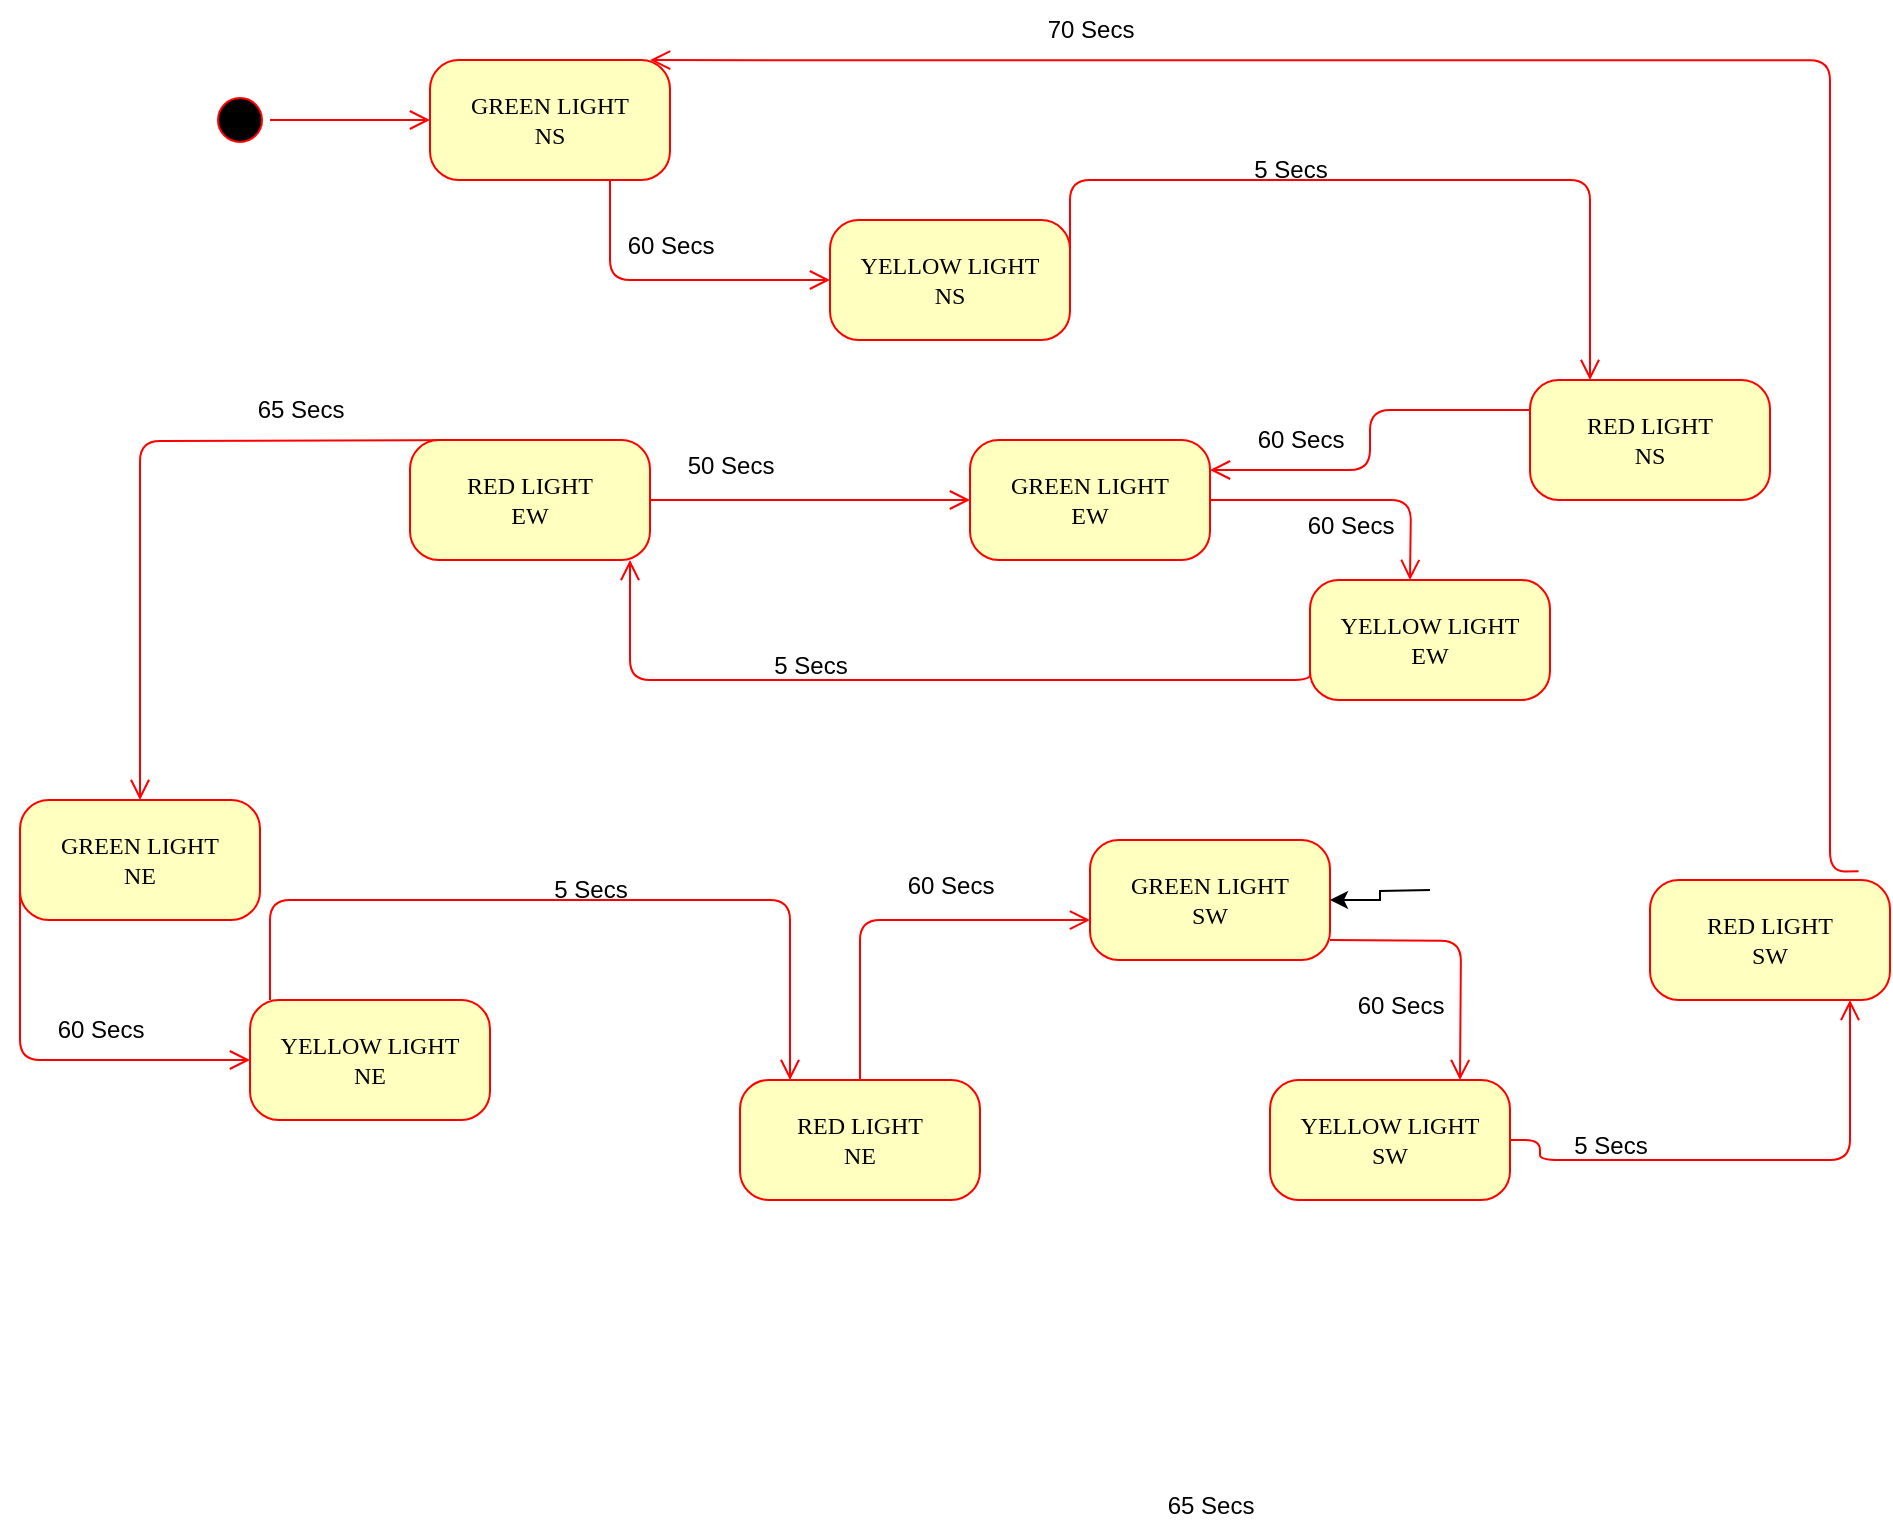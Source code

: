 <mxfile version="24.8.4">
  <diagram name="Page-1" id="J4-sNUyuceoywE3BoaUv">
    <mxGraphModel dx="1585" dy="853" grid="1" gridSize="10" guides="1" tooltips="1" connect="1" arrows="1" fold="1" page="1" pageScale="1" pageWidth="850" pageHeight="1100" math="0" shadow="0">
      <root>
        <mxCell id="0" />
        <mxCell id="1" parent="0" />
        <mxCell id="OlUA_QKoWYIxiVcciG1O-1" value="" style="ellipse;html=1;shape=startState;fillColor=#000000;strokeColor=#ff0000;rounded=1;shadow=0;comic=0;labelBackgroundColor=none;fontFamily=Verdana;fontSize=12;fontColor=#000000;align=center;direction=south;" vertex="1" parent="1">
          <mxGeometry x="400" y="195" width="30" height="30" as="geometry" />
        </mxCell>
        <mxCell id="OlUA_QKoWYIxiVcciG1O-2" value="GREEN LIGHT&lt;div&gt;NS&lt;/div&gt;" style="rounded=1;whiteSpace=wrap;html=1;arcSize=24;fillColor=#ffffc0;strokeColor=#ff0000;shadow=0;comic=0;labelBackgroundColor=none;fontFamily=Verdana;fontSize=12;fontColor=#000000;align=center;" vertex="1" parent="1">
          <mxGeometry x="510" y="180" width="120" height="60" as="geometry" />
        </mxCell>
        <mxCell id="OlUA_QKoWYIxiVcciG1O-3" style="edgeStyle=orthogonalEdgeStyle;html=1;exitX=1;exitY=0.25;entryX=0.25;entryY=0;labelBackgroundColor=none;endArrow=open;endSize=8;strokeColor=#ff0000;fontFamily=Verdana;fontSize=12;align=left;entryDx=0;entryDy=0;exitDx=0;exitDy=0;" edge="1" parent="1" source="OlUA_QKoWYIxiVcciG1O-4" target="OlUA_QKoWYIxiVcciG1O-6">
          <mxGeometry relative="1" as="geometry">
            <mxPoint x="830" y="260" as="sourcePoint" />
            <mxPoint x="1090" y="355" as="targetPoint" />
            <Array as="points">
              <mxPoint x="830" y="240" />
              <mxPoint x="1090" y="240" />
            </Array>
          </mxGeometry>
        </mxCell>
        <mxCell id="OlUA_QKoWYIxiVcciG1O-4" value="YELLOW LIGHT&lt;div&gt;NS&lt;/div&gt;" style="rounded=1;whiteSpace=wrap;html=1;arcSize=24;fillColor=#ffffc0;strokeColor=#ff0000;shadow=0;comic=0;labelBackgroundColor=none;fontFamily=Verdana;fontSize=12;fontColor=#000000;align=center;" vertex="1" parent="1">
          <mxGeometry x="710" y="260" width="120" height="60" as="geometry" />
        </mxCell>
        <mxCell id="OlUA_QKoWYIxiVcciG1O-6" value="RED LIGHT&lt;div&gt;NS&lt;/div&gt;" style="rounded=1;whiteSpace=wrap;html=1;arcSize=24;fillColor=#ffffc0;strokeColor=#ff0000;shadow=0;comic=0;labelBackgroundColor=none;fontFamily=Verdana;fontSize=12;fontColor=#000000;align=center;" vertex="1" parent="1">
          <mxGeometry x="1060" y="340" width="120" height="60" as="geometry" />
        </mxCell>
        <mxCell id="OlUA_QKoWYIxiVcciG1O-7" value="GREEN LIGHT&lt;br&gt;EW" style="rounded=1;whiteSpace=wrap;html=1;arcSize=24;fillColor=#ffffc0;strokeColor=#ff0000;shadow=0;comic=0;labelBackgroundColor=none;fontFamily=Verdana;fontSize=12;fontColor=#000000;align=center;" vertex="1" parent="1">
          <mxGeometry x="780" y="370" width="120" height="60" as="geometry" />
        </mxCell>
        <mxCell id="OlUA_QKoWYIxiVcciG1O-8" style="edgeStyle=orthogonalEdgeStyle;html=1;labelBackgroundColor=none;endArrow=open;endSize=8;strokeColor=#ff0000;fontFamily=Verdana;fontSize=12;align=left;" edge="1" parent="1" source="OlUA_QKoWYIxiVcciG1O-1" target="OlUA_QKoWYIxiVcciG1O-2">
          <mxGeometry relative="1" as="geometry" />
        </mxCell>
        <mxCell id="OlUA_QKoWYIxiVcciG1O-9" style="edgeStyle=orthogonalEdgeStyle;html=1;labelBackgroundColor=none;endArrow=open;endSize=8;strokeColor=#ff0000;fontFamily=Verdana;fontSize=12;align=left;entryX=0;entryY=0.5;" edge="1" parent="1" source="OlUA_QKoWYIxiVcciG1O-2" target="OlUA_QKoWYIxiVcciG1O-4">
          <mxGeometry relative="1" as="geometry">
            <Array as="points">
              <mxPoint x="600" y="290" />
            </Array>
          </mxGeometry>
        </mxCell>
        <mxCell id="OlUA_QKoWYIxiVcciG1O-10" style="edgeStyle=orthogonalEdgeStyle;html=1;exitX=0.25;exitY=0;entryX=0.5;entryY=0;labelBackgroundColor=none;endArrow=open;endSize=8;strokeColor=#ff0000;fontFamily=Verdana;fontSize=12;align=left;entryDx=0;entryDy=0;" edge="1" parent="1" target="OlUA_QKoWYIxiVcciG1O-42">
          <mxGeometry relative="1" as="geometry">
            <mxPoint x="540" y="370" as="sourcePoint" />
          </mxGeometry>
        </mxCell>
        <mxCell id="OlUA_QKoWYIxiVcciG1O-11" style="edgeStyle=orthogonalEdgeStyle;html=1;exitX=1;exitY=0.5;entryX=0;entryY=0.5;labelBackgroundColor=none;endArrow=open;endSize=8;strokeColor=#ff0000;fontFamily=Verdana;fontSize=12;align=left;exitDx=0;exitDy=0;exitPerimeter=0;" edge="1" parent="1" source="OlUA_QKoWYIxiVcciG1O-17" target="OlUA_QKoWYIxiVcciG1O-7">
          <mxGeometry relative="1" as="geometry">
            <mxPoint x="630" y="400" as="sourcePoint" />
          </mxGeometry>
        </mxCell>
        <mxCell id="OlUA_QKoWYIxiVcciG1O-12" style="edgeStyle=orthogonalEdgeStyle;html=1;exitX=1;exitY=0.5;labelBackgroundColor=none;endArrow=open;endSize=8;strokeColor=#ff0000;fontFamily=Verdana;fontSize=12;align=left;exitDx=0;exitDy=0;" edge="1" parent="1" source="OlUA_QKoWYIxiVcciG1O-7">
          <mxGeometry relative="1" as="geometry">
            <mxPoint x="1000" y="440" as="targetPoint" />
          </mxGeometry>
        </mxCell>
        <mxCell id="OlUA_QKoWYIxiVcciG1O-13" value="60 Secs" style="text;html=1;align=center;verticalAlign=middle;resizable=0;points=[];autosize=1;strokeColor=none;fillColor=none;" vertex="1" parent="1">
          <mxGeometry x="595" y="258" width="70" height="30" as="geometry" />
        </mxCell>
        <mxCell id="OlUA_QKoWYIxiVcciG1O-14" value="5 Secs" style="text;html=1;align=center;verticalAlign=middle;resizable=0;points=[];autosize=1;strokeColor=none;fillColor=none;" vertex="1" parent="1">
          <mxGeometry x="910" y="220" width="60" height="30" as="geometry" />
        </mxCell>
        <mxCell id="OlUA_QKoWYIxiVcciG1O-15" value="70 Secs" style="text;html=1;align=center;verticalAlign=middle;resizable=0;points=[];autosize=1;strokeColor=none;fillColor=none;" vertex="1" parent="1">
          <mxGeometry x="805" y="150" width="70" height="30" as="geometry" />
        </mxCell>
        <mxCell id="OlUA_QKoWYIxiVcciG1O-16" value="YELLOW LIGHT&lt;br&gt;EW" style="rounded=1;whiteSpace=wrap;html=1;arcSize=24;fillColor=#ffffc0;strokeColor=#ff0000;shadow=0;comic=0;labelBackgroundColor=none;fontFamily=Verdana;fontSize=12;fontColor=#000000;align=center;" vertex="1" parent="1">
          <mxGeometry x="950" y="440" width="120" height="60" as="geometry" />
        </mxCell>
        <mxCell id="OlUA_QKoWYIxiVcciG1O-17" value="RED LIGHT&lt;div&gt;EW&lt;/div&gt;" style="rounded=1;whiteSpace=wrap;html=1;arcSize=24;fillColor=#ffffc0;strokeColor=#ff0000;shadow=0;comic=0;labelBackgroundColor=none;fontFamily=Verdana;fontSize=12;fontColor=#000000;align=center;" vertex="1" parent="1">
          <mxGeometry x="500" y="370" width="120" height="60" as="geometry" />
        </mxCell>
        <mxCell id="OlUA_QKoWYIxiVcciG1O-18" value="60 Secs" style="text;html=1;align=center;verticalAlign=middle;resizable=0;points=[];autosize=1;strokeColor=none;fillColor=none;" vertex="1" parent="1">
          <mxGeometry x="910" y="355" width="70" height="30" as="geometry" />
        </mxCell>
        <mxCell id="OlUA_QKoWYIxiVcciG1O-19" value="50 Secs" style="text;html=1;align=center;verticalAlign=middle;resizable=0;points=[];autosize=1;strokeColor=none;fillColor=none;" vertex="1" parent="1">
          <mxGeometry x="625" y="368" width="70" height="30" as="geometry" />
        </mxCell>
        <mxCell id="OlUA_QKoWYIxiVcciG1O-20" style="edgeStyle=orthogonalEdgeStyle;html=1;labelBackgroundColor=none;endArrow=open;endSize=8;strokeColor=#ff0000;fontFamily=Verdana;fontSize=12;align=left;exitX=0;exitY=0.75;exitDx=0;exitDy=0;" edge="1" parent="1" source="OlUA_QKoWYIxiVcciG1O-16" target="OlUA_QKoWYIxiVcciG1O-17">
          <mxGeometry relative="1" as="geometry">
            <Array as="points">
              <mxPoint x="950" y="490" />
              <mxPoint x="610" y="490" />
            </Array>
            <mxPoint x="940" y="490" as="sourcePoint" />
            <mxPoint x="290" y="440" as="targetPoint" />
          </mxGeometry>
        </mxCell>
        <mxCell id="OlUA_QKoWYIxiVcciG1O-21" value="5 Secs" style="text;html=1;align=center;verticalAlign=middle;resizable=0;points=[];autosize=1;strokeColor=none;fillColor=none;" vertex="1" parent="1">
          <mxGeometry x="670" y="468" width="60" height="30" as="geometry" />
        </mxCell>
        <mxCell id="OlUA_QKoWYIxiVcciG1O-22" value="65 Secs" style="text;html=1;align=center;verticalAlign=middle;resizable=0;points=[];autosize=1;strokeColor=none;fillColor=none;" vertex="1" parent="1">
          <mxGeometry x="410" y="340" width="70" height="30" as="geometry" />
        </mxCell>
        <mxCell id="OlUA_QKoWYIxiVcciG1O-23" value="YELLOW LIGHT&lt;div&gt;NE&lt;/div&gt;" style="rounded=1;whiteSpace=wrap;html=1;arcSize=24;fillColor=#ffffc0;strokeColor=#ff0000;shadow=0;comic=0;labelBackgroundColor=none;fontFamily=Verdana;fontSize=12;fontColor=#000000;align=center;" vertex="1" parent="1">
          <mxGeometry x="420" y="650" width="120" height="60" as="geometry" />
        </mxCell>
        <mxCell id="OlUA_QKoWYIxiVcciG1O-24" value="RED LIGHT&lt;div&gt;NE&lt;/div&gt;" style="rounded=1;whiteSpace=wrap;html=1;arcSize=24;fillColor=#ffffc0;strokeColor=#ff0000;shadow=0;comic=0;labelBackgroundColor=none;fontFamily=Verdana;fontSize=12;fontColor=#000000;align=center;" vertex="1" parent="1">
          <mxGeometry x="665" y="690" width="120" height="60" as="geometry" />
        </mxCell>
        <mxCell id="OlUA_QKoWYIxiVcciG1O-25" value="RED LIGHT&lt;div&gt;SW&lt;/div&gt;" style="rounded=1;whiteSpace=wrap;html=1;arcSize=24;fillColor=#ffffc0;strokeColor=#ff0000;shadow=0;comic=0;labelBackgroundColor=none;fontFamily=Verdana;fontSize=12;fontColor=#000000;align=center;" vertex="1" parent="1">
          <mxGeometry x="1120" y="590" width="120" height="60" as="geometry" />
        </mxCell>
        <mxCell id="OlUA_QKoWYIxiVcciG1O-26" value="YELLOW LIGHT&lt;div&gt;SW&lt;/div&gt;" style="rounded=1;whiteSpace=wrap;html=1;arcSize=24;fillColor=#ffffc0;strokeColor=#ff0000;shadow=0;comic=0;labelBackgroundColor=none;fontFamily=Verdana;fontSize=12;fontColor=#000000;align=center;" vertex="1" parent="1">
          <mxGeometry x="930" y="690" width="120" height="60" as="geometry" />
        </mxCell>
        <mxCell id="OlUA_QKoWYIxiVcciG1O-27" value="GREEN LIGHT&lt;div&gt;SW&lt;/div&gt;" style="rounded=1;whiteSpace=wrap;html=1;arcSize=24;fillColor=#ffffc0;strokeColor=#ff0000;shadow=0;comic=0;labelBackgroundColor=none;fontFamily=Verdana;fontSize=12;fontColor=#000000;align=center;" vertex="1" parent="1">
          <mxGeometry x="840" y="570" width="120" height="60" as="geometry" />
        </mxCell>
        <mxCell id="OlUA_QKoWYIxiVcciG1O-29" style="edgeStyle=orthogonalEdgeStyle;html=1;labelBackgroundColor=none;endArrow=open;endSize=8;strokeColor=#ff0000;fontFamily=Verdana;fontSize=12;align=left;" edge="1" parent="1" source="OlUA_QKoWYIxiVcciG1O-23">
          <mxGeometry relative="1" as="geometry">
            <mxPoint x="430" y="634.93" as="sourcePoint" />
            <mxPoint x="690" y="690" as="targetPoint" />
            <Array as="points">
              <mxPoint x="430" y="600" />
              <mxPoint x="690" y="600" />
            </Array>
          </mxGeometry>
        </mxCell>
        <mxCell id="OlUA_QKoWYIxiVcciG1O-30" style="edgeStyle=orthogonalEdgeStyle;html=1;labelBackgroundColor=none;endArrow=open;endSize=8;strokeColor=#ff0000;fontFamily=Verdana;fontSize=12;align=left;" edge="1" parent="1">
          <mxGeometry relative="1" as="geometry">
            <mxPoint x="960" y="620" as="sourcePoint" />
            <mxPoint x="1025" y="690" as="targetPoint" />
          </mxGeometry>
        </mxCell>
        <mxCell id="OlUA_QKoWYIxiVcciG1O-32" style="edgeStyle=orthogonalEdgeStyle;html=1;labelBackgroundColor=none;endArrow=open;endSize=8;strokeColor=#ff0000;fontFamily=Verdana;fontSize=12;align=left;exitX=1;exitY=0.5;exitDx=0;exitDy=0;" edge="1" parent="1" source="OlUA_QKoWYIxiVcciG1O-26">
          <mxGeometry relative="1" as="geometry">
            <Array as="points">
              <mxPoint x="1065" y="720" />
              <mxPoint x="1065" y="730" />
              <mxPoint x="1220" y="730" />
              <mxPoint x="1220" y="650" />
            </Array>
            <mxPoint x="1065" y="680" as="sourcePoint" />
            <mxPoint x="1220" y="650" as="targetPoint" />
          </mxGeometry>
        </mxCell>
        <mxCell id="OlUA_QKoWYIxiVcciG1O-34" value="65 Secs" style="text;html=1;align=center;verticalAlign=middle;resizable=0;points=[];autosize=1;strokeColor=none;fillColor=none;" vertex="1" parent="1">
          <mxGeometry x="865" y="888" width="70" height="30" as="geometry" />
        </mxCell>
        <mxCell id="OlUA_QKoWYIxiVcciG1O-36" value="5 Secs" style="text;html=1;align=center;verticalAlign=middle;resizable=0;points=[];autosize=1;strokeColor=none;fillColor=none;" vertex="1" parent="1">
          <mxGeometry x="560" y="580" width="60" height="30" as="geometry" />
        </mxCell>
        <mxCell id="OlUA_QKoWYIxiVcciG1O-46" value="" style="edgeStyle=orthogonalEdgeStyle;rounded=0;orthogonalLoop=1;jettySize=auto;html=1;" edge="1" parent="1" target="OlUA_QKoWYIxiVcciG1O-27">
          <mxGeometry relative="1" as="geometry">
            <mxPoint x="1010" y="595.0" as="sourcePoint" />
          </mxGeometry>
        </mxCell>
        <mxCell id="OlUA_QKoWYIxiVcciG1O-38" value="5 Secs" style="text;html=1;align=center;verticalAlign=middle;resizable=0;points=[];autosize=1;strokeColor=none;fillColor=none;" vertex="1" parent="1">
          <mxGeometry x="1070" y="708" width="60" height="30" as="geometry" />
        </mxCell>
        <mxCell id="OlUA_QKoWYIxiVcciG1O-39" value="60 Secs" style="text;html=1;align=center;verticalAlign=middle;resizable=0;points=[];autosize=1;strokeColor=none;fillColor=none;" vertex="1" parent="1">
          <mxGeometry x="960" y="638" width="70" height="30" as="geometry" />
        </mxCell>
        <mxCell id="OlUA_QKoWYIxiVcciG1O-41" style="edgeStyle=orthogonalEdgeStyle;html=1;labelBackgroundColor=none;endArrow=open;endSize=8;strokeColor=#ff0000;fontFamily=Verdana;fontSize=12;align=left;exitX=0.869;exitY=-0.072;exitDx=0;exitDy=0;exitPerimeter=0;entryX=0.917;entryY=0.001;entryDx=0;entryDy=0;entryPerimeter=0;" edge="1" parent="1" source="OlUA_QKoWYIxiVcciG1O-25" target="OlUA_QKoWYIxiVcciG1O-2">
          <mxGeometry relative="1" as="geometry">
            <Array as="points">
              <mxPoint x="1210" y="586" />
              <mxPoint x="1210" y="180" />
            </Array>
            <mxPoint x="674.93" y="742.93" as="sourcePoint" />
            <mxPoint x="650" y="200" as="targetPoint" />
          </mxGeometry>
        </mxCell>
        <mxCell id="OlUA_QKoWYIxiVcciG1O-42" value="GREEN LIGHT&lt;div&gt;NE&lt;/div&gt;" style="rounded=1;whiteSpace=wrap;html=1;arcSize=24;fillColor=#ffffc0;strokeColor=#ff0000;shadow=0;comic=0;labelBackgroundColor=none;fontFamily=Verdana;fontSize=12;fontColor=#000000;align=center;" vertex="1" parent="1">
          <mxGeometry x="305" y="550" width="120" height="60" as="geometry" />
        </mxCell>
        <mxCell id="OlUA_QKoWYIxiVcciG1O-44" style="edgeStyle=orthogonalEdgeStyle;html=1;labelBackgroundColor=none;endArrow=open;endSize=8;strokeColor=#ff0000;fontFamily=Verdana;fontSize=12;align=left;exitX=0.5;exitY=0;exitDx=0;exitDy=0;entryX=0;entryY=0.667;entryDx=0;entryDy=0;entryPerimeter=0;" edge="1" parent="1" source="OlUA_QKoWYIxiVcciG1O-24" target="OlUA_QKoWYIxiVcciG1O-27">
          <mxGeometry relative="1" as="geometry">
            <mxPoint x="829.55" y="620" as="targetPoint" />
            <mxPoint x="720" y="680" as="sourcePoint" />
          </mxGeometry>
        </mxCell>
        <mxCell id="OlUA_QKoWYIxiVcciG1O-45" value="60 Secs" style="text;html=1;align=center;verticalAlign=middle;resizable=0;points=[];autosize=1;strokeColor=none;fillColor=none;" vertex="1" parent="1">
          <mxGeometry x="735" y="578" width="70" height="30" as="geometry" />
        </mxCell>
        <mxCell id="OlUA_QKoWYIxiVcciG1O-50" style="edgeStyle=orthogonalEdgeStyle;html=1;labelBackgroundColor=none;endArrow=open;endSize=8;strokeColor=#ff0000;fontFamily=Verdana;fontSize=12;align=left;entryX=1;entryY=0.25;entryDx=0;entryDy=0;exitX=0;exitY=0.25;exitDx=0;exitDy=0;" edge="1" parent="1" source="OlUA_QKoWYIxiVcciG1O-6" target="OlUA_QKoWYIxiVcciG1O-7">
          <mxGeometry relative="1" as="geometry">
            <mxPoint x="1050" y="350" as="sourcePoint" />
            <mxPoint x="885" y="360" as="targetPoint" />
          </mxGeometry>
        </mxCell>
        <mxCell id="OlUA_QKoWYIxiVcciG1O-51" value="60 Secs" style="text;html=1;align=center;verticalAlign=middle;resizable=0;points=[];autosize=1;strokeColor=none;fillColor=none;" vertex="1" parent="1">
          <mxGeometry x="935" y="398" width="70" height="30" as="geometry" />
        </mxCell>
        <mxCell id="OlUA_QKoWYIxiVcciG1O-52" style="edgeStyle=orthogonalEdgeStyle;html=1;labelBackgroundColor=none;endArrow=open;endSize=8;strokeColor=#ff0000;fontFamily=Verdana;fontSize=12;align=left;entryX=0;entryY=0.5;entryDx=0;entryDy=0;exitX=0;exitY=0.75;exitDx=0;exitDy=0;" edge="1" parent="1" source="OlUA_QKoWYIxiVcciG1O-42" target="OlUA_QKoWYIxiVcciG1O-23">
          <mxGeometry relative="1" as="geometry">
            <Array as="points">
              <mxPoint x="305" y="680" />
            </Array>
            <mxPoint x="315" y="617.91" as="sourcePoint" />
            <mxPoint x="380" y="660" as="targetPoint" />
          </mxGeometry>
        </mxCell>
        <mxCell id="OlUA_QKoWYIxiVcciG1O-53" value="60 Secs" style="text;html=1;align=center;verticalAlign=middle;resizable=0;points=[];autosize=1;strokeColor=none;fillColor=none;" vertex="1" parent="1">
          <mxGeometry x="310" y="650" width="70" height="30" as="geometry" />
        </mxCell>
      </root>
    </mxGraphModel>
  </diagram>
</mxfile>
